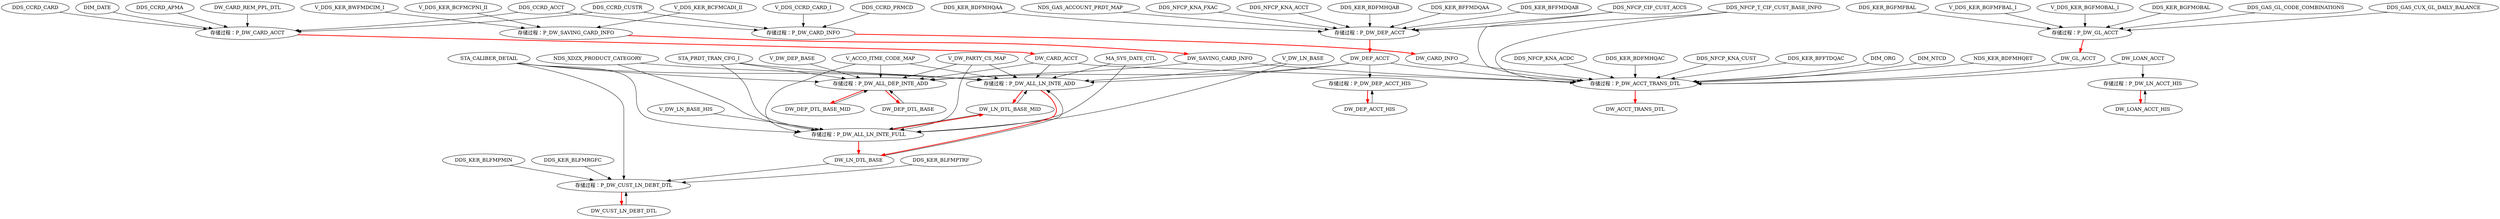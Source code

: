 digraph G {
"存储过程：P_DW_CARD_ACCT" -> "DW_CARD_ACCT"[color=red penwidth=2.0]
"DDS_CCRD_CUSTR" -> "存储过程：P_DW_CARD_ACCT"
"DIM_DATE" -> "存储过程：P_DW_CARD_ACCT"
"DDS_CCRD_ACCT" -> "存储过程：P_DW_CARD_ACCT"
"DDS_CCRD_APMA" -> "存储过程：P_DW_CARD_ACCT"
"DW_CARD_REM_PPL_DTL" -> "存储过程：P_DW_CARD_ACCT"
"DDS_CCRD_CARD" -> "存储过程：P_DW_CARD_ACCT"
"存储过程：P_DW_SAVING_CARD_INFO" -> "DW_SAVING_CARD_INFO"[color=red penwidth=2.0]
"V_DDS_KER_BCFMCADI_II" -> "存储过程：P_DW_SAVING_CARD_INFO"
"V_DDS_KER_BWFMDCIM_I" -> "存储过程：P_DW_SAVING_CARD_INFO"
"V_DDS_KER_BCFMCPNI_II" -> "存储过程：P_DW_SAVING_CARD_INFO"
"存储过程：P_DW_CUST_LN_DEBT_DTL" -> "DW_CUST_LN_DEBT_DTL"[color=red penwidth=2.0]
"DDS_KER_BLFMPMIN" -> "存储过程：P_DW_CUST_LN_DEBT_DTL"
"DW_CUST_LN_DEBT_DTL" -> "存储过程：P_DW_CUST_LN_DEBT_DTL"
"DDS_KER_BLFMRGFC" -> "存储过程：P_DW_CUST_LN_DEBT_DTL"
"DW_LN_DTL_BASE" -> "存储过程：P_DW_CUST_LN_DEBT_DTL"
"STA_CALIBER_DETAIL" -> "存储过程：P_DW_CUST_LN_DEBT_DTL"
"DDS_KER_BLFMPTRF" -> "存储过程：P_DW_CUST_LN_DEBT_DTL"
"存储过程：P_DW_DEP_ACCT" -> "DW_DEP_ACCT"[color=red penwidth=2.0]
"DDS_KER_BFFMDQAB" -> "存储过程：P_DW_DEP_ACCT"
"DDS_KER_BDFMHQAA" -> "存储过程：P_DW_DEP_ACCT"
"NDS_GAS_ACCOUNT_PRDT_MAP" -> "存储过程：P_DW_DEP_ACCT"
"DDS_NFCP_KNA_FXAC" -> "存储过程：P_DW_DEP_ACCT"
"DDS_NFCP_KNA_ACCT" -> "存储过程：P_DW_DEP_ACCT"
"DDS_KER_BDFMHQAB" -> "存储过程：P_DW_DEP_ACCT"
"DDS_KER_BFFMDQAA" -> "存储过程：P_DW_DEP_ACCT"
"DDS_NFCP_T_CIF_CUST_BASE_INFO" -> "存储过程：P_DW_DEP_ACCT"
"DDS_NFCP_CIF_CUST_ACCS" -> "存储过程：P_DW_DEP_ACCT"
"存储过程：P_DW_ALL_DEP_INTE_ADD" -> "DW_DEP_DTL_BASE_MID"[color=red penwidth=2.0]
"V_DW_DEP_BASE" -> "存储过程：P_DW_ALL_DEP_INTE_ADD"
"DW_SAVING_CARD_INFO" -> "存储过程：P_DW_ALL_DEP_INTE_ADD"
"STA_PRDT_TRAN_CFG_I" -> "存储过程：P_DW_ALL_DEP_INTE_ADD"
"V_ACCO_ITME_CODE_MAP" -> "存储过程：P_DW_ALL_DEP_INTE_ADD"
"STA_CALIBER_DETAIL" -> "存储过程：P_DW_ALL_DEP_INTE_ADD"
"DW_CARD_ACCT" -> "存储过程：P_DW_ALL_DEP_INTE_ADD"
"DW_DEP_ACCT" -> "存储过程：P_DW_ALL_DEP_INTE_ADD"
"DW_DEP_DTL_BASE_MID" -> "存储过程：P_DW_ALL_DEP_INTE_ADD"
"存储过程：P_DW_ALL_DEP_INTE_ADD" -> "DW_DEP_DTL_BASE"[color=red penwidth=2.0]
"DW_DEP_DTL_BASE" -> "存储过程：P_DW_ALL_DEP_INTE_ADD"
"V_DW_PARTY_CS_MAP" -> "存储过程：P_DW_ALL_DEP_INTE_ADD"
"存储过程：P_DW_CARD_INFO" -> "DW_CARD_INFO"[color=red penwidth=2.0]
"DDS_CCRD_CUSTR" -> "存储过程：P_DW_CARD_INFO"
"DDS_CCRD_PRMCD" -> "存储过程：P_DW_CARD_INFO"
"DDS_CCRD_ACCT" -> "存储过程：P_DW_CARD_INFO"
"V_DDS_CCRD_CARD_I" -> "存储过程：P_DW_CARD_INFO"
"存储过程：P_DW_GL_ACCT" -> "DW_GL_ACCT"[color=red penwidth=2.0]
"DDS_GAS_GL_CODE_COMBINATIONS" -> "存储过程：P_DW_GL_ACCT"
"DDS_GAS_CUX_GL_DAILY_BALANCE" -> "存储过程：P_DW_GL_ACCT"
"DDS_KER_BGFMFBAL" -> "存储过程：P_DW_GL_ACCT"
"V_DDS_KER_BGFMFBAL_I" -> "存储过程：P_DW_GL_ACCT"
"V_DDS_KER_BGFMOBAL_I" -> "存储过程：P_DW_GL_ACCT"
"DDS_KER_BGFMOBAL" -> "存储过程：P_DW_GL_ACCT"
"存储过程：P_DW_DEP_ACCT_HIS" -> "DW_DEP_ACCT_HIS"[color=red penwidth=2.0]
"DW_DEP_ACCT_HIS" -> "存储过程：P_DW_DEP_ACCT_HIS"
"DW_DEP_ACCT" -> "存储过程：P_DW_DEP_ACCT_HIS"
"存储过程：P_DW_LN_ACCT_HIS" -> "DW_LOAN_ACCT_HIS"[color=red penwidth=2.0]
"DW_LOAN_ACCT_HIS" -> "存储过程：P_DW_LN_ACCT_HIS"
"DW_LOAN_ACCT" -> "存储过程：P_DW_LN_ACCT_HIS"
"存储过程：P_DW_ALL_LN_INTE_FULL" -> "DW_LN_DTL_BASE_MID"[color=red penwidth=2.0]
"MA_SYS_DATE_CTL" -> "存储过程：P_DW_ALL_LN_INTE_FULL"
"V_DW_LN_BASE" -> "存储过程：P_DW_ALL_LN_INTE_FULL"
"STA_PRDT_TRAN_CFG_I" -> "存储过程：P_DW_ALL_LN_INTE_FULL"
"V_DW_LN_BASE_HIS" -> "存储过程：P_DW_ALL_LN_INTE_FULL"
"V_ACCO_ITME_CODE_MAP" -> "存储过程：P_DW_ALL_LN_INTE_FULL"
"STA_CALIBER_DETAIL" -> "存储过程：P_DW_ALL_LN_INTE_FULL"
"NDS_XDZX_PRODUCT_CATEGORY" -> "存储过程：P_DW_ALL_LN_INTE_FULL"
"V_DW_PARTY_CS_MAP" -> "存储过程：P_DW_ALL_LN_INTE_FULL"
"存储过程：P_DW_ALL_LN_INTE_FULL" -> "DW_LN_DTL_BASE"[color=red penwidth=2.0]
"DW_LN_DTL_BASE_MID" -> "存储过程：P_DW_ALL_LN_INTE_FULL"
"存储过程：P_DW_ACCT_TRANS_DTL" -> "DW_ACCT_TRANS_DTL"[color=red penwidth=2.0]
"DDS_NFCP_KNA_ACDC" -> "存储过程：P_DW_ACCT_TRANS_DTL"
"DW_CARD_INFO" -> "存储过程：P_DW_ACCT_TRANS_DTL"
"DDS_KER_BDFMHQAC" -> "存储过程：P_DW_ACCT_TRANS_DTL"
"DW_GL_ACCT" -> "存储过程：P_DW_ACCT_TRANS_DTL"
"DW_CARD_ACCT" -> "存储过程：P_DW_ACCT_TRANS_DTL"
"DDS_NFCP_KNA_CUST" -> "存储过程：P_DW_ACCT_TRANS_DTL"
"DDS_NFCP_T_CIF_CUST_BASE_INFO" -> "存储过程：P_DW_ACCT_TRANS_DTL"
"DW_LOAN_ACCT" -> "存储过程：P_DW_ACCT_TRANS_DTL"
"DDS_KER_BFFTDQAC" -> "存储过程：P_DW_ACCT_TRANS_DTL"
"DW_DEP_ACCT" -> "存储过程：P_DW_ACCT_TRANS_DTL"
"DDS_NFCP_CIF_CUST_ACCS" -> "存储过程：P_DW_ACCT_TRANS_DTL"
"DW_SAVING_CARD_INFO" -> "存储过程：P_DW_ACCT_TRANS_DTL"
"DIM_ORG" -> "存储过程：P_DW_ACCT_TRANS_DTL"
"DIM_NTCD" -> "存储过程：P_DW_ACCT_TRANS_DTL"
"NDS_KER_BDFMHQET" -> "存储过程：P_DW_ACCT_TRANS_DTL"
"存储过程：P_DW_ALL_LN_INTE_ADD" -> "DW_LN_DTL_BASE_MID"[color=red penwidth=2.0]
"MA_SYS_DATE_CTL" -> "存储过程：P_DW_ALL_LN_INTE_ADD"
"V_DW_LN_BASE" -> "存储过程：P_DW_ALL_LN_INTE_ADD"
"STA_PRDT_TRAN_CFG_I" -> "存储过程：P_DW_ALL_LN_INTE_ADD"
"V_ACCO_ITME_CODE_MAP" -> "存储过程：P_DW_ALL_LN_INTE_ADD"
"STA_CALIBER_DETAIL" -> "存储过程：P_DW_ALL_LN_INTE_ADD"
"NDS_XDZX_PRODUCT_CATEGORY" -> "存储过程：P_DW_ALL_LN_INTE_ADD"
"DW_CARD_ACCT" -> "存储过程：P_DW_ALL_LN_INTE_ADD"
"DW_DEP_ACCT" -> "存储过程：P_DW_ALL_LN_INTE_ADD"
"存储过程：P_DW_ALL_LN_INTE_ADD" -> "DW_LN_DTL_BASE"[color=red penwidth=2.0]
"DW_LN_DTL_BASE" -> "存储过程：P_DW_ALL_LN_INTE_ADD"
"DW_LN_DTL_BASE_MID" -> "存储过程：P_DW_ALL_LN_INTE_ADD"
"V_DW_PARTY_CS_MAP" -> "存储过程：P_DW_ALL_LN_INTE_ADD"
}
